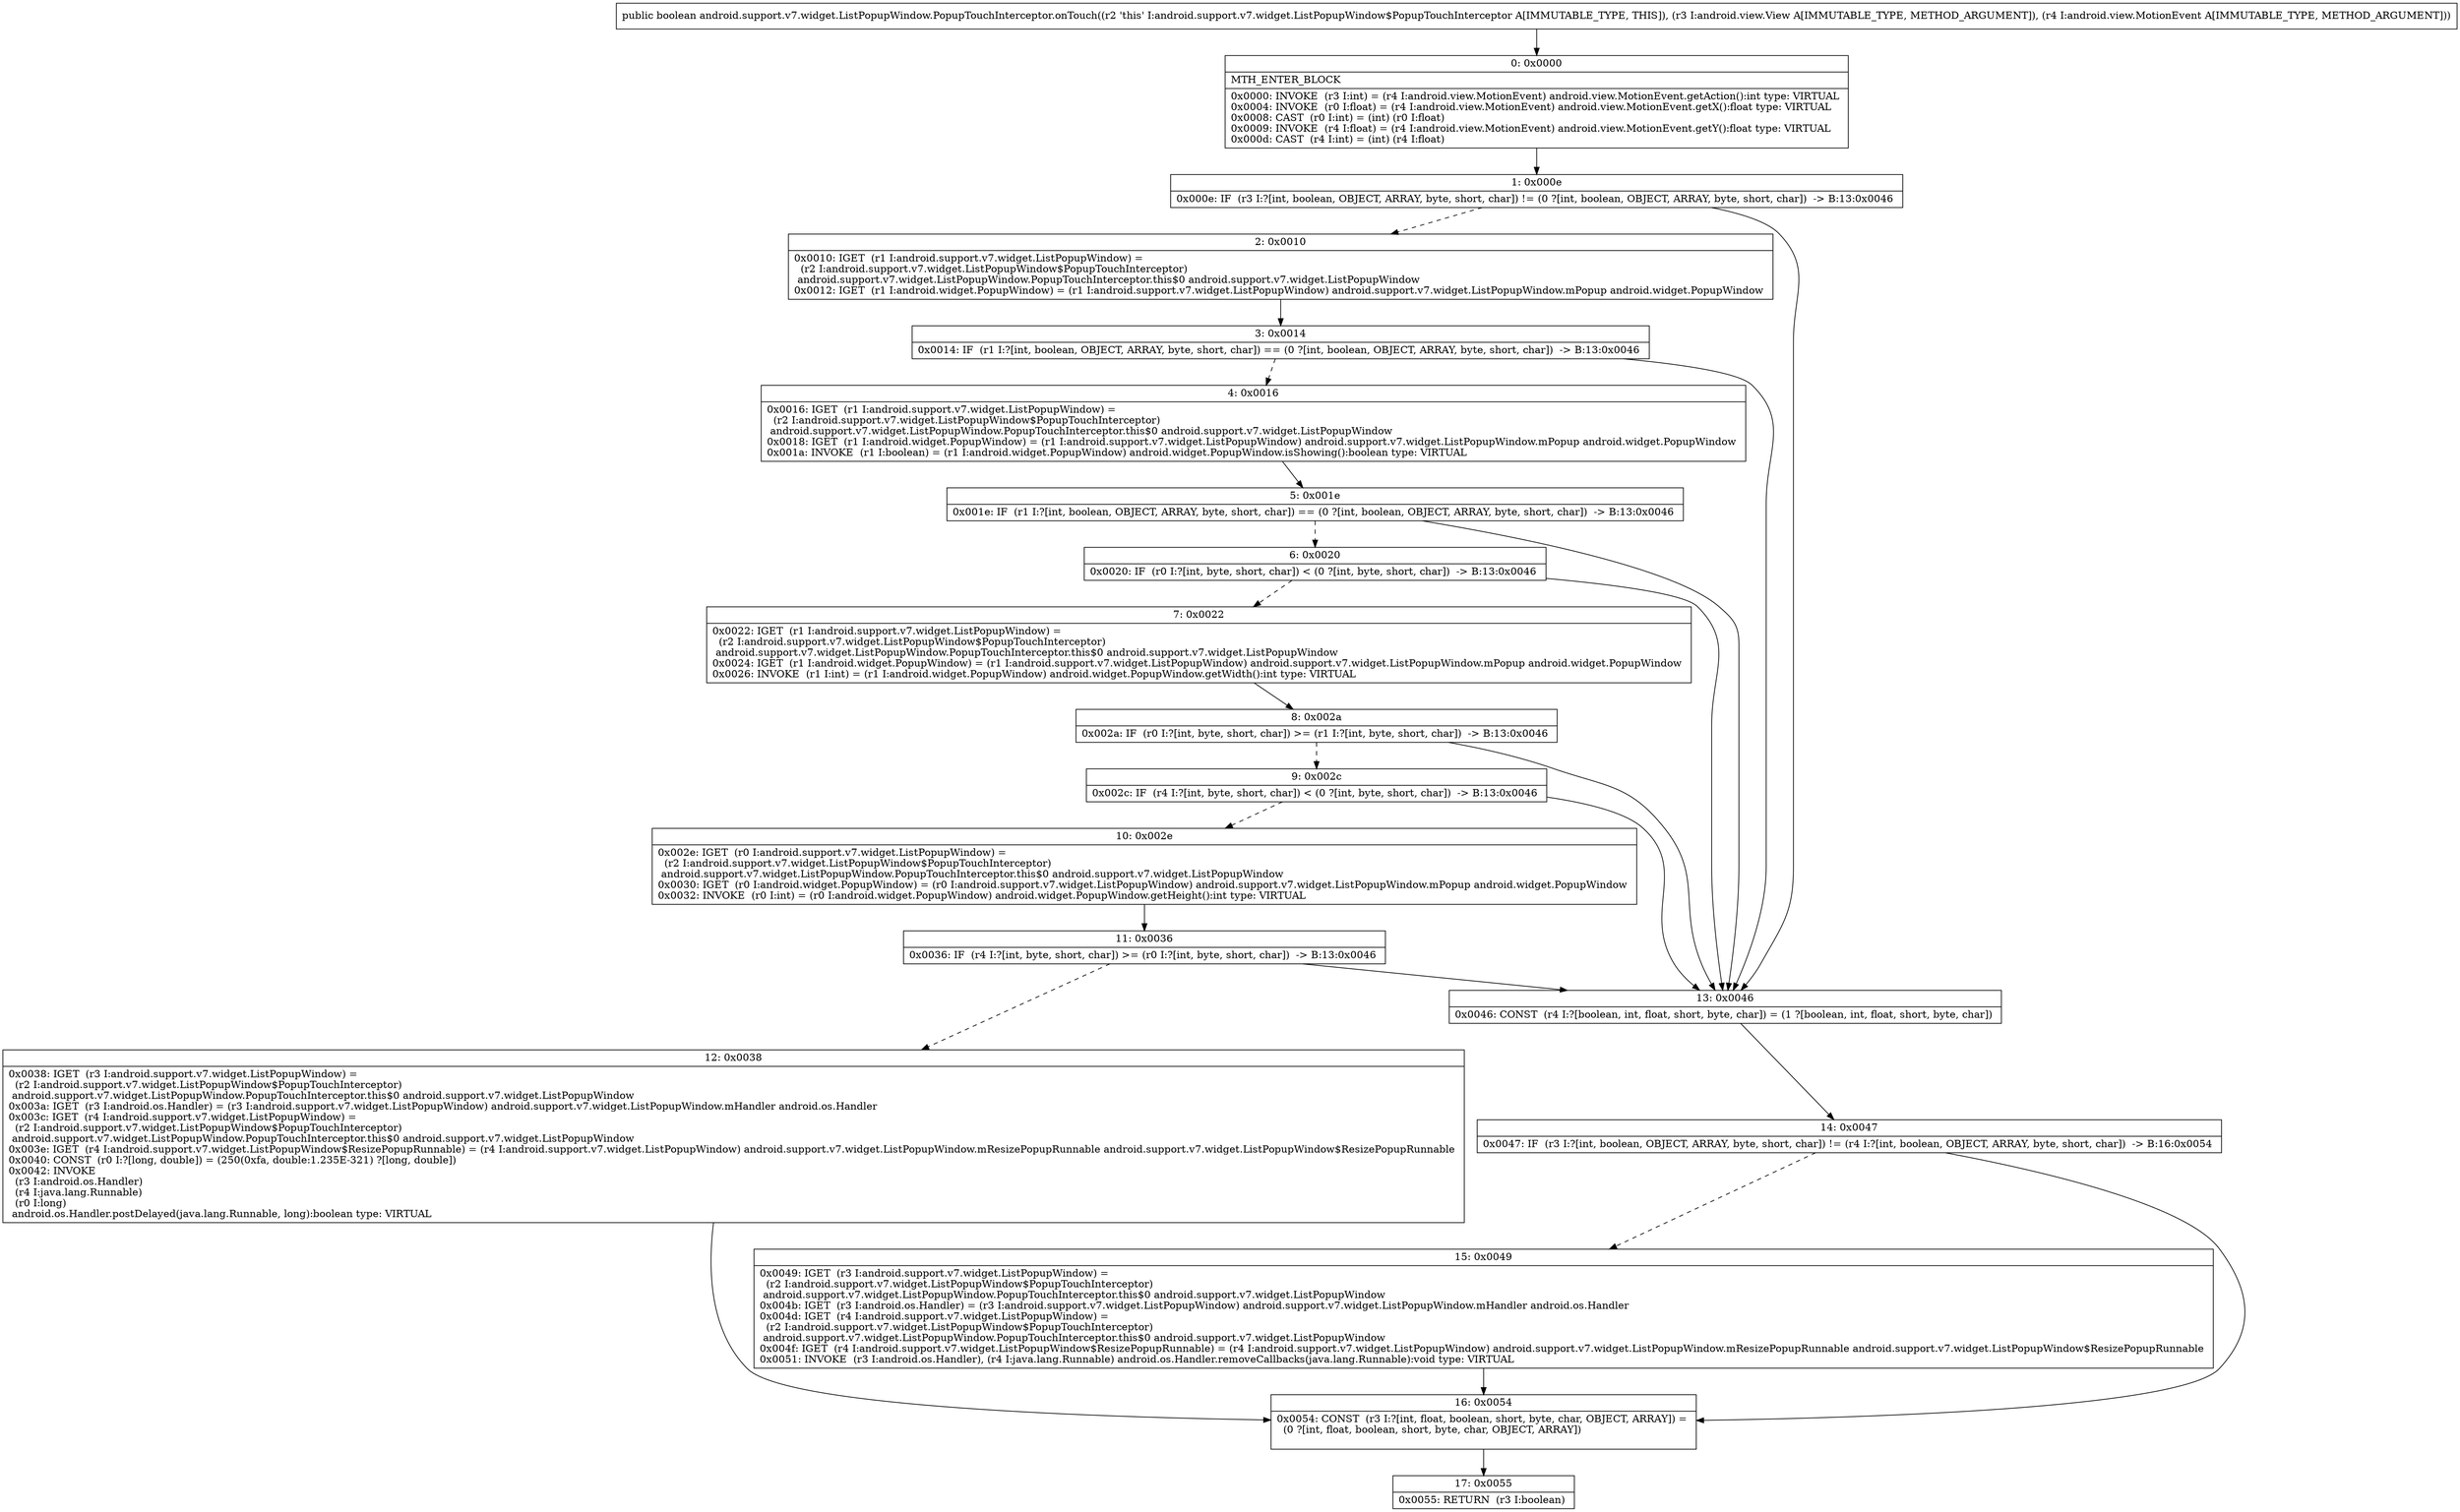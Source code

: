 digraph "CFG forandroid.support.v7.widget.ListPopupWindow.PopupTouchInterceptor.onTouch(Landroid\/view\/View;Landroid\/view\/MotionEvent;)Z" {
Node_0 [shape=record,label="{0\:\ 0x0000|MTH_ENTER_BLOCK\l|0x0000: INVOKE  (r3 I:int) = (r4 I:android.view.MotionEvent) android.view.MotionEvent.getAction():int type: VIRTUAL \l0x0004: INVOKE  (r0 I:float) = (r4 I:android.view.MotionEvent) android.view.MotionEvent.getX():float type: VIRTUAL \l0x0008: CAST  (r0 I:int) = (int) (r0 I:float) \l0x0009: INVOKE  (r4 I:float) = (r4 I:android.view.MotionEvent) android.view.MotionEvent.getY():float type: VIRTUAL \l0x000d: CAST  (r4 I:int) = (int) (r4 I:float) \l}"];
Node_1 [shape=record,label="{1\:\ 0x000e|0x000e: IF  (r3 I:?[int, boolean, OBJECT, ARRAY, byte, short, char]) != (0 ?[int, boolean, OBJECT, ARRAY, byte, short, char])  \-\> B:13:0x0046 \l}"];
Node_2 [shape=record,label="{2\:\ 0x0010|0x0010: IGET  (r1 I:android.support.v7.widget.ListPopupWindow) = \l  (r2 I:android.support.v7.widget.ListPopupWindow$PopupTouchInterceptor)\l android.support.v7.widget.ListPopupWindow.PopupTouchInterceptor.this$0 android.support.v7.widget.ListPopupWindow \l0x0012: IGET  (r1 I:android.widget.PopupWindow) = (r1 I:android.support.v7.widget.ListPopupWindow) android.support.v7.widget.ListPopupWindow.mPopup android.widget.PopupWindow \l}"];
Node_3 [shape=record,label="{3\:\ 0x0014|0x0014: IF  (r1 I:?[int, boolean, OBJECT, ARRAY, byte, short, char]) == (0 ?[int, boolean, OBJECT, ARRAY, byte, short, char])  \-\> B:13:0x0046 \l}"];
Node_4 [shape=record,label="{4\:\ 0x0016|0x0016: IGET  (r1 I:android.support.v7.widget.ListPopupWindow) = \l  (r2 I:android.support.v7.widget.ListPopupWindow$PopupTouchInterceptor)\l android.support.v7.widget.ListPopupWindow.PopupTouchInterceptor.this$0 android.support.v7.widget.ListPopupWindow \l0x0018: IGET  (r1 I:android.widget.PopupWindow) = (r1 I:android.support.v7.widget.ListPopupWindow) android.support.v7.widget.ListPopupWindow.mPopup android.widget.PopupWindow \l0x001a: INVOKE  (r1 I:boolean) = (r1 I:android.widget.PopupWindow) android.widget.PopupWindow.isShowing():boolean type: VIRTUAL \l}"];
Node_5 [shape=record,label="{5\:\ 0x001e|0x001e: IF  (r1 I:?[int, boolean, OBJECT, ARRAY, byte, short, char]) == (0 ?[int, boolean, OBJECT, ARRAY, byte, short, char])  \-\> B:13:0x0046 \l}"];
Node_6 [shape=record,label="{6\:\ 0x0020|0x0020: IF  (r0 I:?[int, byte, short, char]) \< (0 ?[int, byte, short, char])  \-\> B:13:0x0046 \l}"];
Node_7 [shape=record,label="{7\:\ 0x0022|0x0022: IGET  (r1 I:android.support.v7.widget.ListPopupWindow) = \l  (r2 I:android.support.v7.widget.ListPopupWindow$PopupTouchInterceptor)\l android.support.v7.widget.ListPopupWindow.PopupTouchInterceptor.this$0 android.support.v7.widget.ListPopupWindow \l0x0024: IGET  (r1 I:android.widget.PopupWindow) = (r1 I:android.support.v7.widget.ListPopupWindow) android.support.v7.widget.ListPopupWindow.mPopup android.widget.PopupWindow \l0x0026: INVOKE  (r1 I:int) = (r1 I:android.widget.PopupWindow) android.widget.PopupWindow.getWidth():int type: VIRTUAL \l}"];
Node_8 [shape=record,label="{8\:\ 0x002a|0x002a: IF  (r0 I:?[int, byte, short, char]) \>= (r1 I:?[int, byte, short, char])  \-\> B:13:0x0046 \l}"];
Node_9 [shape=record,label="{9\:\ 0x002c|0x002c: IF  (r4 I:?[int, byte, short, char]) \< (0 ?[int, byte, short, char])  \-\> B:13:0x0046 \l}"];
Node_10 [shape=record,label="{10\:\ 0x002e|0x002e: IGET  (r0 I:android.support.v7.widget.ListPopupWindow) = \l  (r2 I:android.support.v7.widget.ListPopupWindow$PopupTouchInterceptor)\l android.support.v7.widget.ListPopupWindow.PopupTouchInterceptor.this$0 android.support.v7.widget.ListPopupWindow \l0x0030: IGET  (r0 I:android.widget.PopupWindow) = (r0 I:android.support.v7.widget.ListPopupWindow) android.support.v7.widget.ListPopupWindow.mPopup android.widget.PopupWindow \l0x0032: INVOKE  (r0 I:int) = (r0 I:android.widget.PopupWindow) android.widget.PopupWindow.getHeight():int type: VIRTUAL \l}"];
Node_11 [shape=record,label="{11\:\ 0x0036|0x0036: IF  (r4 I:?[int, byte, short, char]) \>= (r0 I:?[int, byte, short, char])  \-\> B:13:0x0046 \l}"];
Node_12 [shape=record,label="{12\:\ 0x0038|0x0038: IGET  (r3 I:android.support.v7.widget.ListPopupWindow) = \l  (r2 I:android.support.v7.widget.ListPopupWindow$PopupTouchInterceptor)\l android.support.v7.widget.ListPopupWindow.PopupTouchInterceptor.this$0 android.support.v7.widget.ListPopupWindow \l0x003a: IGET  (r3 I:android.os.Handler) = (r3 I:android.support.v7.widget.ListPopupWindow) android.support.v7.widget.ListPopupWindow.mHandler android.os.Handler \l0x003c: IGET  (r4 I:android.support.v7.widget.ListPopupWindow) = \l  (r2 I:android.support.v7.widget.ListPopupWindow$PopupTouchInterceptor)\l android.support.v7.widget.ListPopupWindow.PopupTouchInterceptor.this$0 android.support.v7.widget.ListPopupWindow \l0x003e: IGET  (r4 I:android.support.v7.widget.ListPopupWindow$ResizePopupRunnable) = (r4 I:android.support.v7.widget.ListPopupWindow) android.support.v7.widget.ListPopupWindow.mResizePopupRunnable android.support.v7.widget.ListPopupWindow$ResizePopupRunnable \l0x0040: CONST  (r0 I:?[long, double]) = (250(0xfa, double:1.235E\-321) ?[long, double]) \l0x0042: INVOKE  \l  (r3 I:android.os.Handler)\l  (r4 I:java.lang.Runnable)\l  (r0 I:long)\l android.os.Handler.postDelayed(java.lang.Runnable, long):boolean type: VIRTUAL \l}"];
Node_13 [shape=record,label="{13\:\ 0x0046|0x0046: CONST  (r4 I:?[boolean, int, float, short, byte, char]) = (1 ?[boolean, int, float, short, byte, char]) \l}"];
Node_14 [shape=record,label="{14\:\ 0x0047|0x0047: IF  (r3 I:?[int, boolean, OBJECT, ARRAY, byte, short, char]) != (r4 I:?[int, boolean, OBJECT, ARRAY, byte, short, char])  \-\> B:16:0x0054 \l}"];
Node_15 [shape=record,label="{15\:\ 0x0049|0x0049: IGET  (r3 I:android.support.v7.widget.ListPopupWindow) = \l  (r2 I:android.support.v7.widget.ListPopupWindow$PopupTouchInterceptor)\l android.support.v7.widget.ListPopupWindow.PopupTouchInterceptor.this$0 android.support.v7.widget.ListPopupWindow \l0x004b: IGET  (r3 I:android.os.Handler) = (r3 I:android.support.v7.widget.ListPopupWindow) android.support.v7.widget.ListPopupWindow.mHandler android.os.Handler \l0x004d: IGET  (r4 I:android.support.v7.widget.ListPopupWindow) = \l  (r2 I:android.support.v7.widget.ListPopupWindow$PopupTouchInterceptor)\l android.support.v7.widget.ListPopupWindow.PopupTouchInterceptor.this$0 android.support.v7.widget.ListPopupWindow \l0x004f: IGET  (r4 I:android.support.v7.widget.ListPopupWindow$ResizePopupRunnable) = (r4 I:android.support.v7.widget.ListPopupWindow) android.support.v7.widget.ListPopupWindow.mResizePopupRunnable android.support.v7.widget.ListPopupWindow$ResizePopupRunnable \l0x0051: INVOKE  (r3 I:android.os.Handler), (r4 I:java.lang.Runnable) android.os.Handler.removeCallbacks(java.lang.Runnable):void type: VIRTUAL \l}"];
Node_16 [shape=record,label="{16\:\ 0x0054|0x0054: CONST  (r3 I:?[int, float, boolean, short, byte, char, OBJECT, ARRAY]) = \l  (0 ?[int, float, boolean, short, byte, char, OBJECT, ARRAY])\l \l}"];
Node_17 [shape=record,label="{17\:\ 0x0055|0x0055: RETURN  (r3 I:boolean) \l}"];
MethodNode[shape=record,label="{public boolean android.support.v7.widget.ListPopupWindow.PopupTouchInterceptor.onTouch((r2 'this' I:android.support.v7.widget.ListPopupWindow$PopupTouchInterceptor A[IMMUTABLE_TYPE, THIS]), (r3 I:android.view.View A[IMMUTABLE_TYPE, METHOD_ARGUMENT]), (r4 I:android.view.MotionEvent A[IMMUTABLE_TYPE, METHOD_ARGUMENT])) }"];
MethodNode -> Node_0;
Node_0 -> Node_1;
Node_1 -> Node_2[style=dashed];
Node_1 -> Node_13;
Node_2 -> Node_3;
Node_3 -> Node_4[style=dashed];
Node_3 -> Node_13;
Node_4 -> Node_5;
Node_5 -> Node_6[style=dashed];
Node_5 -> Node_13;
Node_6 -> Node_7[style=dashed];
Node_6 -> Node_13;
Node_7 -> Node_8;
Node_8 -> Node_9[style=dashed];
Node_8 -> Node_13;
Node_9 -> Node_10[style=dashed];
Node_9 -> Node_13;
Node_10 -> Node_11;
Node_11 -> Node_12[style=dashed];
Node_11 -> Node_13;
Node_12 -> Node_16;
Node_13 -> Node_14;
Node_14 -> Node_15[style=dashed];
Node_14 -> Node_16;
Node_15 -> Node_16;
Node_16 -> Node_17;
}


